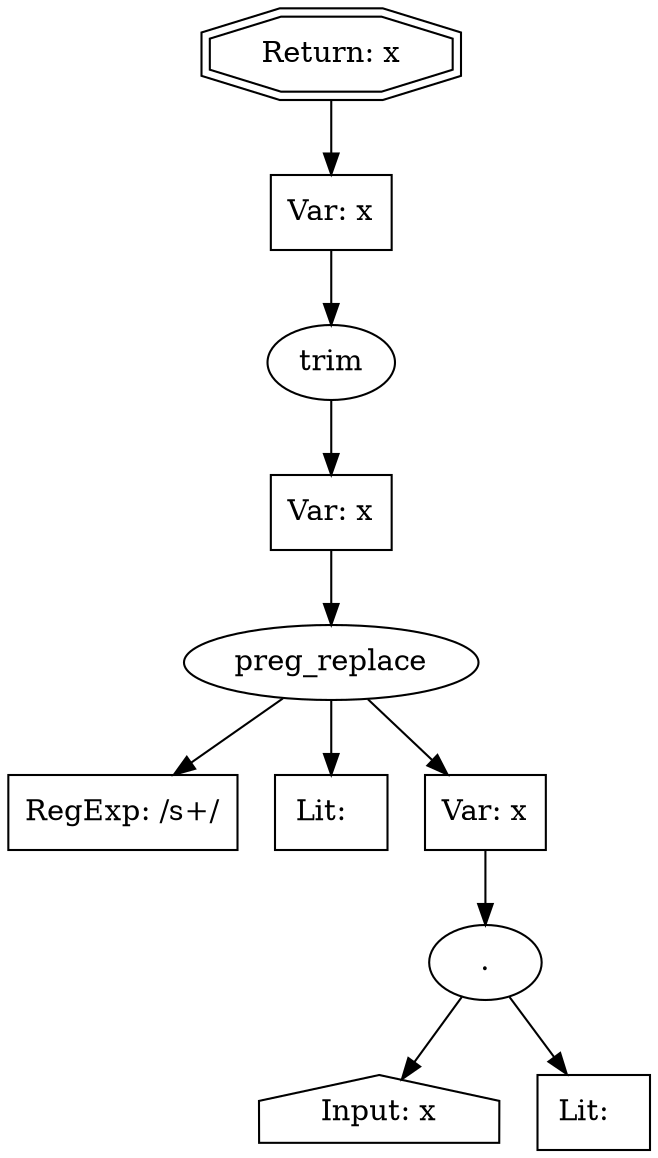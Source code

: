 // Finding: d19f6e41-912e-4a28-9c1b-4343c31a9328
// Finding.url: https://privatebank.example165.com/gl/en/home##"></iframe></style></script></object></embed></textarea><img src=x onerror=taintfoxLog('442314b553b6414eb9000945e075b4af')><!--/*
// Finding.parentloc: https://privatebank.example165.com/gl/en/home##"></iframe></style></script></object></embed></textarea><img src=x onerror=taintfoxLog('442314b553b6414eb9000945e075b4af')><!--/*
// Finding.domain: privatebank.example165.com
// Finding.base_domain: example165.com
// Finding.source: location.href
// Finding.sink: innerHTML
// Sanitizer.score: 1
// Sanitizer.name: C
// Sanitizer.location: https://assets.example33.com/5517fdc94097/3c80c2bfa0a7/launch-930335bad6c3.min.js - C:16:6885
// Finding.begin: 26
// Finding.end: 29
// Finding.original_uuid: 3711a415-8b14-40fc-8230-b3db947355f2
// Finding.TwentyFiveMillionFlowsId: -770527787
// Finding.script: https://assets.example33.com/5517fdc94097/3c80c2bfa0a7/launch-930335bad6c3.min.js
// Finding.line: 4
// Exploit.uuid: 442314b5-53b6-414e-b900-0945e075b4af
// Exploit.success: false
// Exploit.status: validated
// Exploit.method: C
// Exploit.type: html
// Exploit.token: attribute
// Exploit.content: src
// Exploit.quote_type: "
// Exploit.tag: img
// Exploit.break_out: #"></iframe></style></script></object></embed></textarea><img src=x onerror=
// Exploit.break_in: ><!--/*
// Exploit.payload: #"></iframe></style></script></object></embed></textarea><img src=x onerror=taintfoxLog(1)><!--/*
// Exploit.begin_taint_url: 0
// Exploit.end_taint_url: 43
// Exploit.replace_begin_url: 43
// Exploit.replace_end_url: 43
// Exploit.replace_begin_param: 131
// Exploit.replace_end_param: 131
// Issues.LargestEncodeAttrStringChain: 0
// Issues.LargestTextFragmentEncodeChainLength: 0
// Issues.HasApproximation: false
// Issues.HasMissingImplementation: false
// Issues.HasInfiniteRegexWithFunctionReplacer: false
// Issues.MergedSplitAndJoins: false
// Issues.HasUrlInRhsOfReplace: false
// Issues.HasUrlInLhsOfReplace: false
// Issues.HasCookieValueInLhsOfreplace: false
// Issues.HasCookieValueInRhsOfreplace: false
// Issues.HasCookieValueInMatchPattern: false
// Issues.HasCookieValueInExecPattern: false
// Issues.RemovedLRConcats: true
// Issues.RemovedReplaceArtifacts: false
// Issues.HasUrlInMatchPattern: false
// Issues.HasUrlInExecPattern: false
// Issues.RemovedNOPreplaces: false
// Issues.Known_sanitizer: false
// DepGraph.hash: -849131707
// DepGraph.sanitizer_hash: 912918147
// Removed LR concats 
// Removed LR concats 
digraph cfg {
n0 [shape=house, label="Input: x"];
n1 [shape=ellipse, label="."];
n2 [shape=box, label="Lit:  "];
n3 [shape=ellipse, label="preg_replace"];
n4 [shape=box, label="RegExp: /\s+/"];
n5 [shape=box, label="Lit:  "];
n6 [shape=box, label="Var: x"];
n7 [shape=ellipse, label="trim"];
n8 [shape=box, label="Var: x"];
n9 [shape=box, label="Var: x"];
n10 [shape=doubleoctagon, label="Return: x"];
n1 -> n0;
n1 -> n2;
n6 -> n1;
n3 -> n4;
n3 -> n5;
n3 -> n6;
n8 -> n3;
n7 -> n8;
n9 -> n7;
n10 -> n9;
}